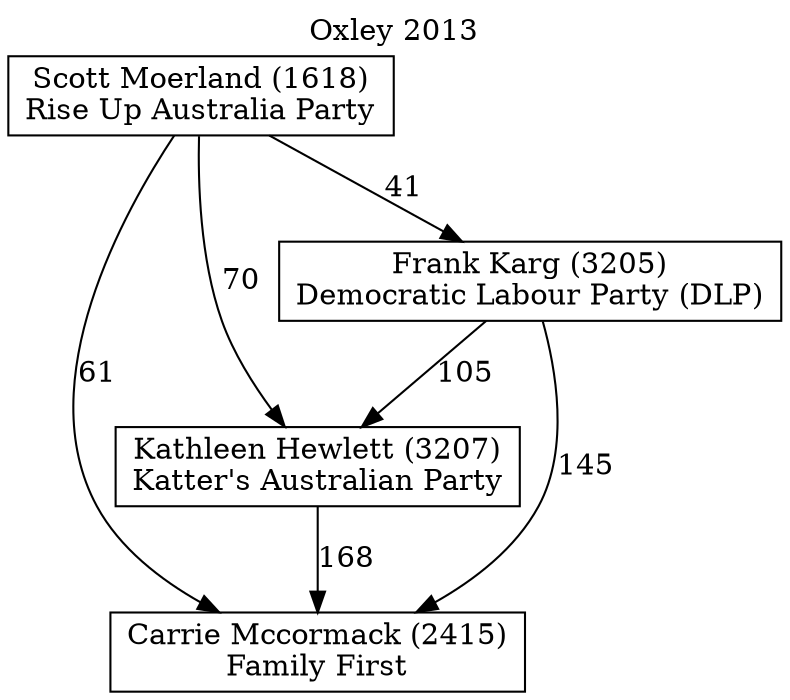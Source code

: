 // House preference flow
digraph "Carrie Mccormack (2415)_Oxley_2013" {
	graph [label="Oxley 2013" labelloc=t mclimit=2]
	node [shape=box]
	"Carrie Mccormack (2415)" [label="Carrie Mccormack (2415)
Family First"]
	"Kathleen Hewlett (3207)" [label="Kathleen Hewlett (3207)
Katter's Australian Party"]
	"Frank Karg (3205)" [label="Frank Karg (3205)
Democratic Labour Party (DLP)"]
	"Scott Moerland (1618)" [label="Scott Moerland (1618)
Rise Up Australia Party"]
	"Kathleen Hewlett (3207)" -> "Carrie Mccormack (2415)" [label=168]
	"Frank Karg (3205)" -> "Kathleen Hewlett (3207)" [label=105]
	"Scott Moerland (1618)" -> "Frank Karg (3205)" [label=41]
	"Frank Karg (3205)" -> "Carrie Mccormack (2415)" [label=145]
	"Scott Moerland (1618)" -> "Carrie Mccormack (2415)" [label=61]
	"Scott Moerland (1618)" -> "Kathleen Hewlett (3207)" [label=70]
}
